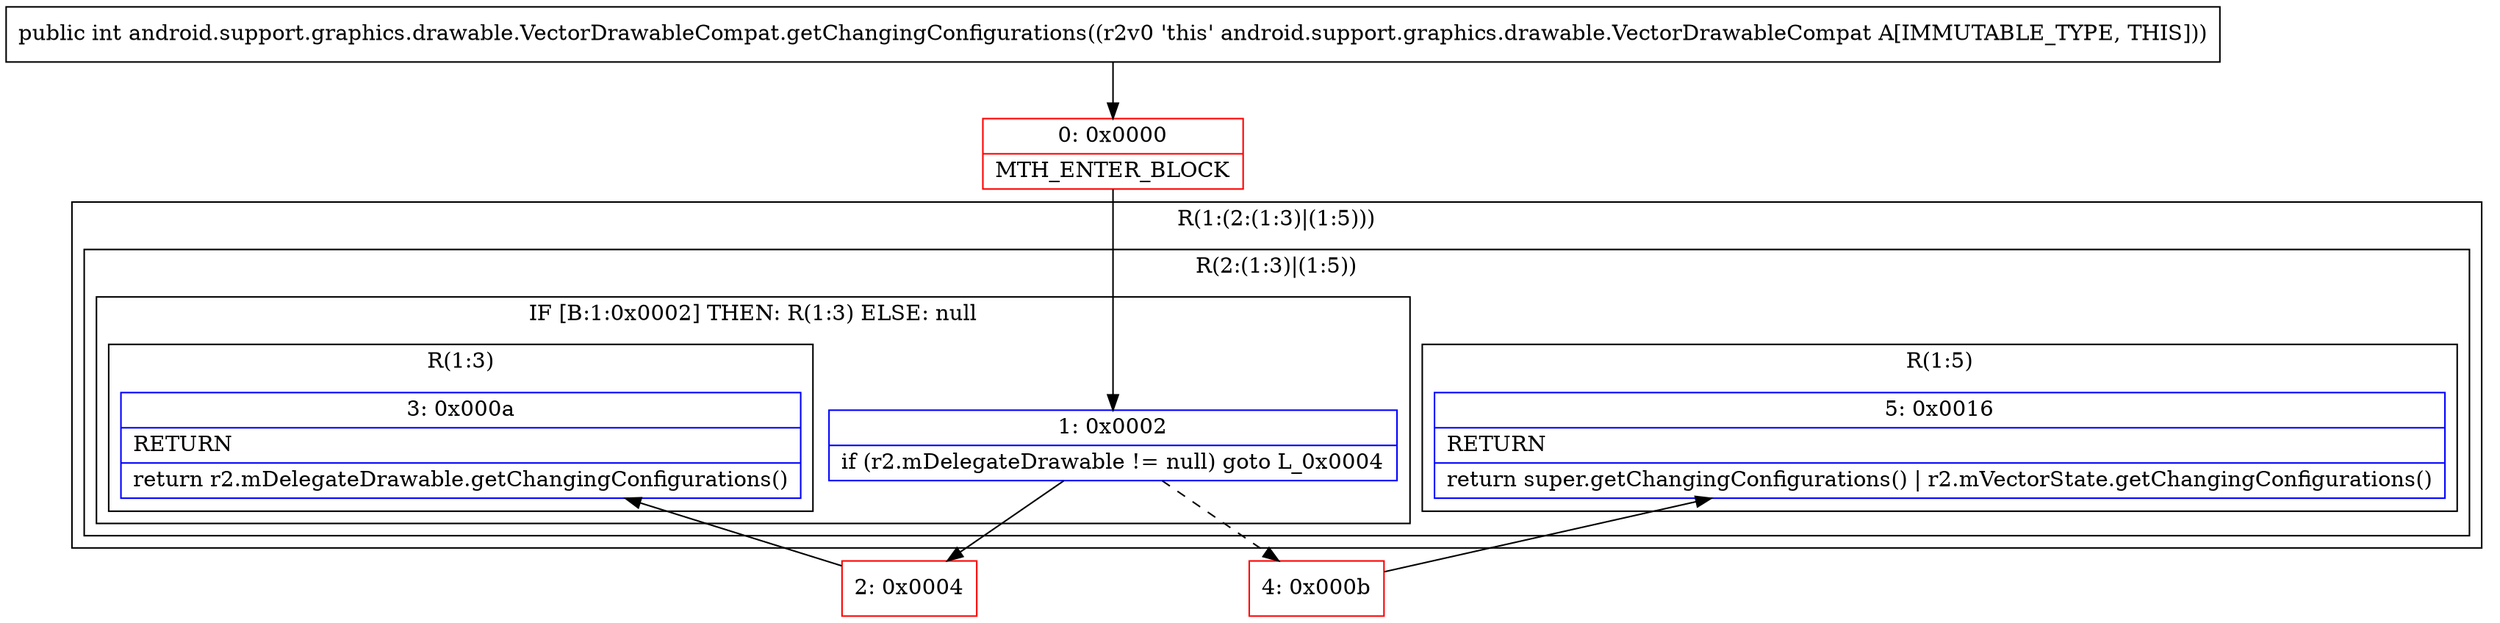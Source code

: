 digraph "CFG forandroid.support.graphics.drawable.VectorDrawableCompat.getChangingConfigurations()I" {
subgraph cluster_Region_1030490748 {
label = "R(1:(2:(1:3)|(1:5)))";
node [shape=record,color=blue];
subgraph cluster_Region_1185393394 {
label = "R(2:(1:3)|(1:5))";
node [shape=record,color=blue];
subgraph cluster_IfRegion_2147472197 {
label = "IF [B:1:0x0002] THEN: R(1:3) ELSE: null";
node [shape=record,color=blue];
Node_1 [shape=record,label="{1\:\ 0x0002|if (r2.mDelegateDrawable != null) goto L_0x0004\l}"];
subgraph cluster_Region_2115507320 {
label = "R(1:3)";
node [shape=record,color=blue];
Node_3 [shape=record,label="{3\:\ 0x000a|RETURN\l|return r2.mDelegateDrawable.getChangingConfigurations()\l}"];
}
}
subgraph cluster_Region_603639341 {
label = "R(1:5)";
node [shape=record,color=blue];
Node_5 [shape=record,label="{5\:\ 0x0016|RETURN\l|return super.getChangingConfigurations() \| r2.mVectorState.getChangingConfigurations()\l}"];
}
}
}
Node_0 [shape=record,color=red,label="{0\:\ 0x0000|MTH_ENTER_BLOCK\l}"];
Node_2 [shape=record,color=red,label="{2\:\ 0x0004}"];
Node_4 [shape=record,color=red,label="{4\:\ 0x000b}"];
MethodNode[shape=record,label="{public int android.support.graphics.drawable.VectorDrawableCompat.getChangingConfigurations((r2v0 'this' android.support.graphics.drawable.VectorDrawableCompat A[IMMUTABLE_TYPE, THIS])) }"];
MethodNode -> Node_0;
Node_1 -> Node_2;
Node_1 -> Node_4[style=dashed];
Node_0 -> Node_1;
Node_2 -> Node_3;
Node_4 -> Node_5;
}

